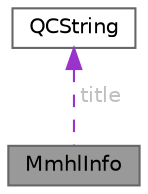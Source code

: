 digraph "MmhlInfo"
{
 // INTERACTIVE_SVG=YES
 // LATEX_PDF_SIZE
  bgcolor="transparent";
  edge [fontname=Helvetica,fontsize=10,labelfontname=Helvetica,labelfontsize=10];
  node [fontname=Helvetica,fontsize=10,shape=box,height=0.2,width=0.4];
  Node1 [id="Node000001",label="MmhlInfo",height=0.2,width=0.4,color="gray40", fillcolor="grey60", style="filled", fontcolor="black",tooltip="Helper class representing a module member in the navigation menu."];
  Node2 -> Node1 [id="edge1_Node000001_Node000002",dir="back",color="darkorchid3",style="dashed",tooltip=" ",label=" title",fontcolor="grey" ];
  Node2 [id="Node000002",label="QCString",height=0.2,width=0.4,color="gray40", fillcolor="white", style="filled",URL="$d9/d45/class_q_c_string.html",tooltip="This is an alternative implementation of QCString."];
}

